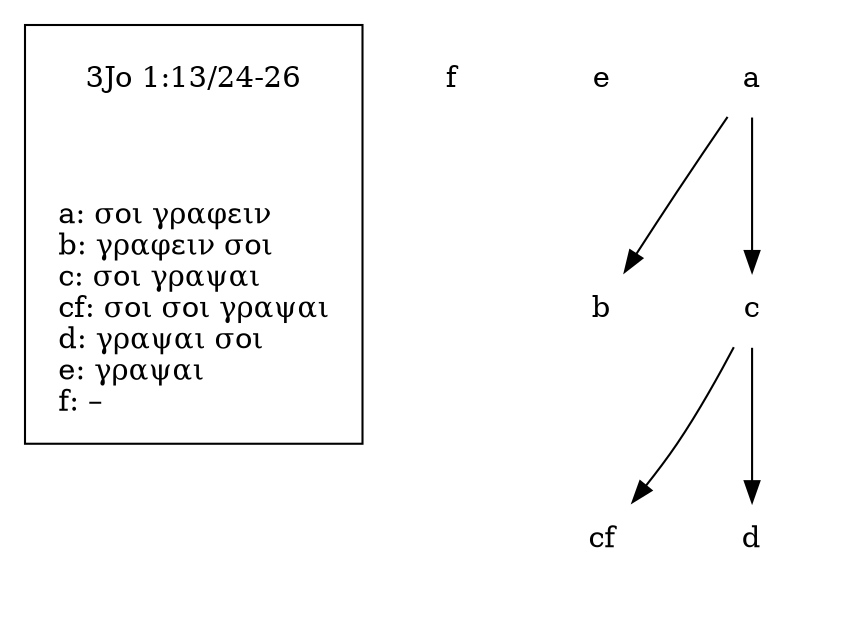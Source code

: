 digraph local_stemma {
	subgraph cluster_legend {
		passage [shape=plaintext, label="3Jo 1:13/24-26"]
		readings [shape=plaintext, label="a: σοι γραφειν\lb: γραφειν σοι\lc: σοι γραψαι\lcf: σοι σοι γραψαι\ld: γραψαι σοι\le: γραψαι\lf: –\l"];
		passage -> readings[style=invis];
	}
	subgraph cluster_plot {
		style=invis;
		node [shape=plaintext];
		0 [label="a"];
		1 [label="b"];
		2 [label="c"];
		3 [label="cf"];
		4 [label="d"];
		5 [label="e"];
		6 [label="f"];
		0 -> 1[style=solid];
		0 -> 2[style=solid];
		2 -> 3[style=solid];
		2 -> 4[style=solid];
	}
}
